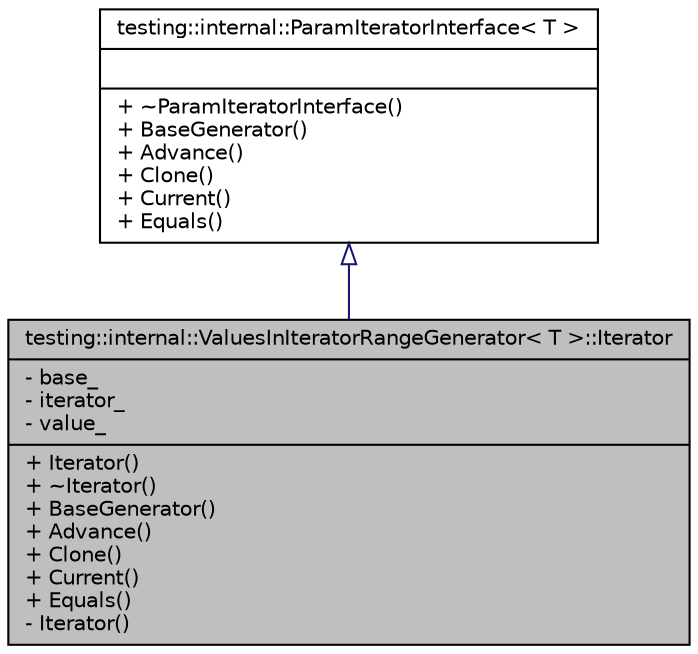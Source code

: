 digraph G
{
  edge [fontname="Helvetica",fontsize="10",labelfontname="Helvetica",labelfontsize="10"];
  node [fontname="Helvetica",fontsize="10",shape=record];
  Node1 [label="{testing::internal::ValuesInIteratorRangeGenerator\< T \>::Iterator\n|- base_\l- iterator_\l- value_\l|+ Iterator()\l+ ~Iterator()\l+ BaseGenerator()\l+ Advance()\l+ Clone()\l+ Current()\l+ Equals()\l- Iterator()\l}",height=0.2,width=0.4,color="black", fillcolor="grey75", style="filled" fontcolor="black"];
  Node2 -> Node1 [dir="back",color="midnightblue",fontsize="10",style="solid",arrowtail="onormal",fontname="Helvetica"];
  Node2 [label="{testing::internal::ParamIteratorInterface\< T \>\n||+ ~ParamIteratorInterface()\l+ BaseGenerator()\l+ Advance()\l+ Clone()\l+ Current()\l+ Equals()\l}",height=0.2,width=0.4,color="black", fillcolor="white", style="filled",URL="$classtesting_1_1internal_1_1ParamIteratorInterface.html"];
}
